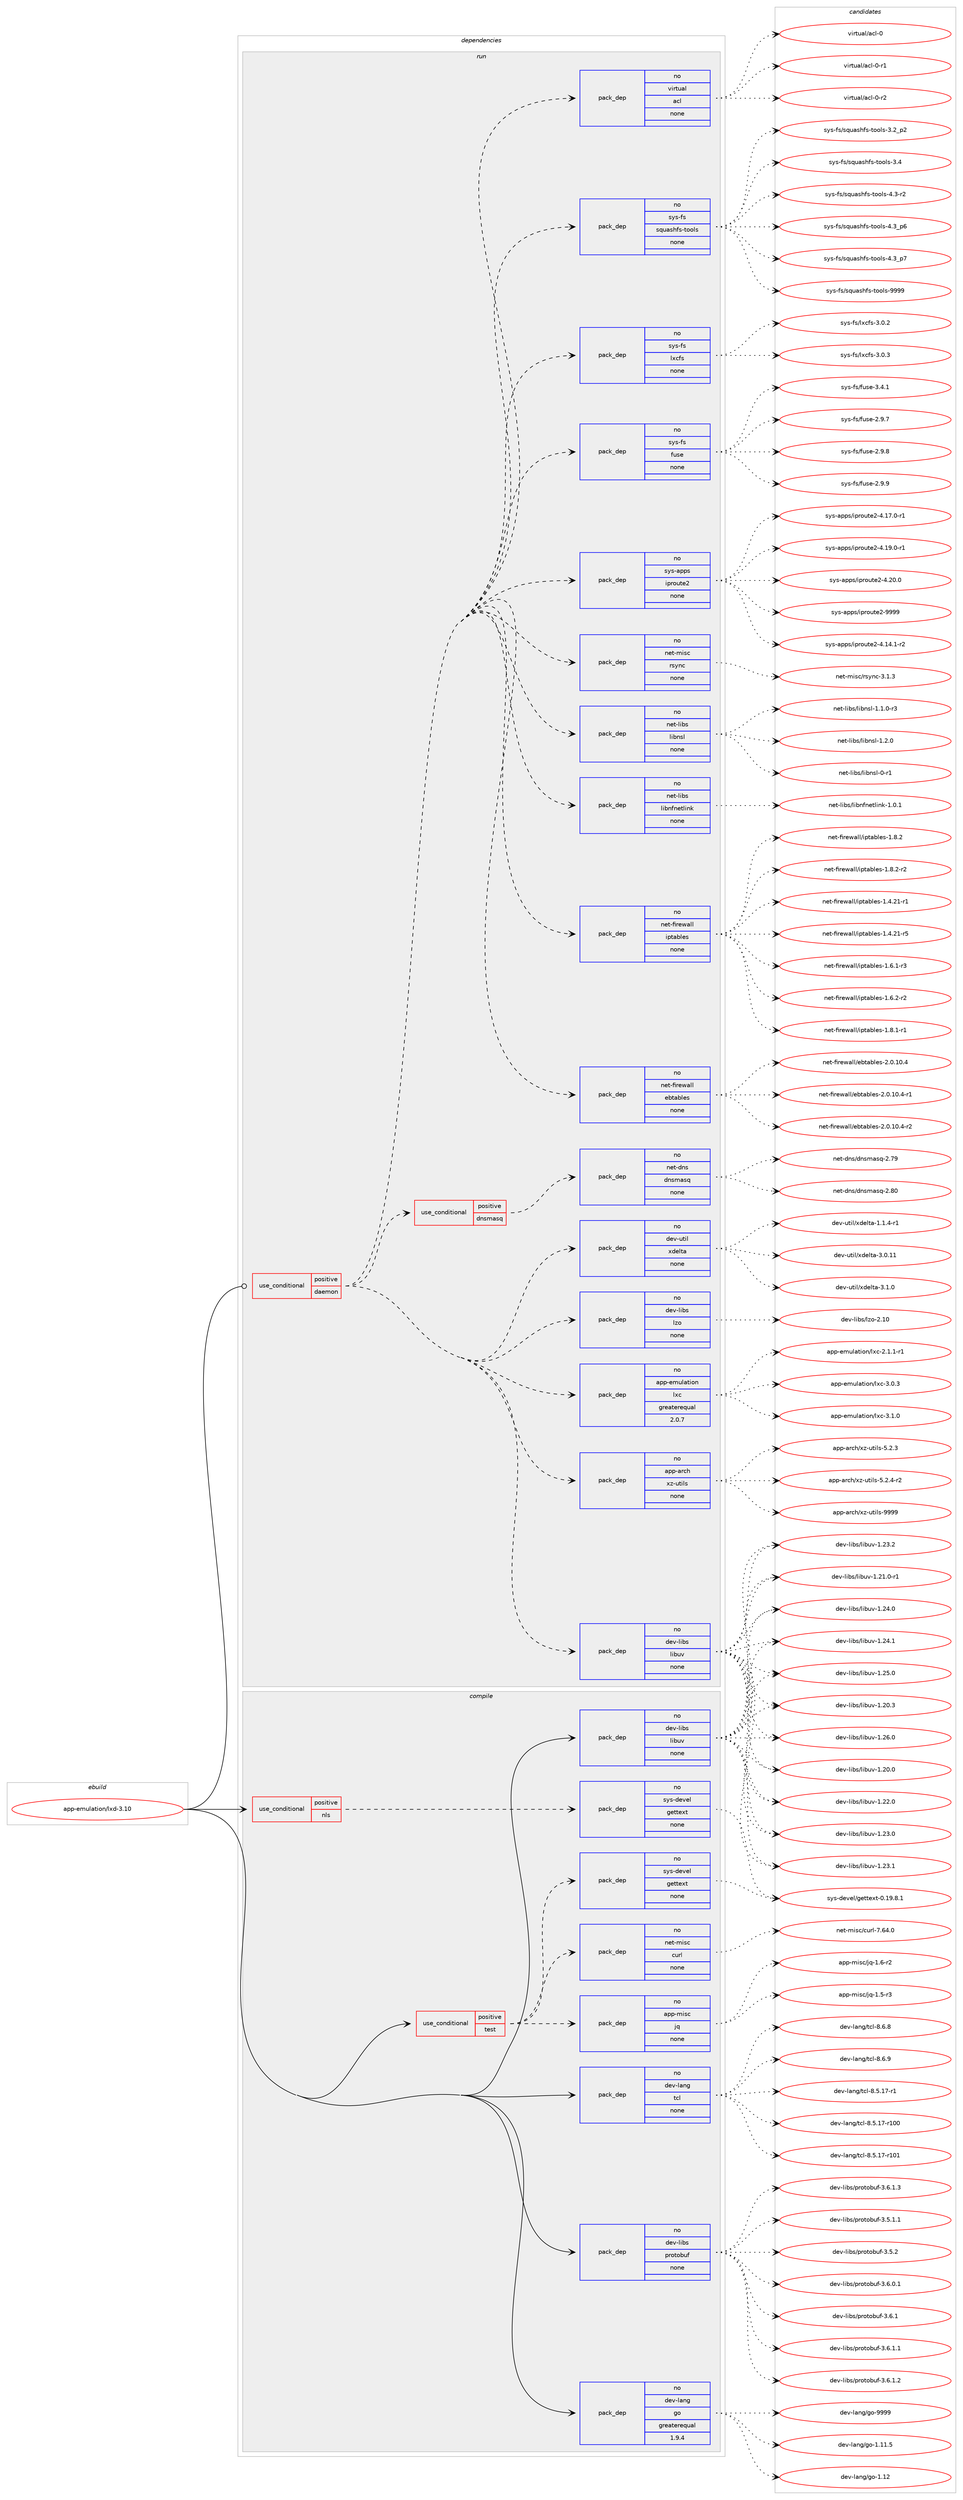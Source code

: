 digraph prolog {

# *************
# Graph options
# *************

newrank=true;
concentrate=true;
compound=true;
graph [rankdir=LR,fontname=Helvetica,fontsize=10,ranksep=1.5];#, ranksep=2.5, nodesep=0.2];
edge  [arrowhead=vee];
node  [fontname=Helvetica,fontsize=10];

# **********
# The ebuild
# **********

subgraph cluster_leftcol {
color=gray;
rank=same;
label=<<i>ebuild</i>>;
id [label="app-emulation/lxd-3.10", color=red, width=4, href="../app-emulation/lxd-3.10.svg"];
}

# ****************
# The dependencies
# ****************

subgraph cluster_midcol {
color=gray;
label=<<i>dependencies</i>>;
subgraph cluster_compile {
fillcolor="#eeeeee";
style=filled;
label=<<i>compile</i>>;
subgraph cond350255 {
dependency1287092 [label=<<TABLE BORDER="0" CELLBORDER="1" CELLSPACING="0" CELLPADDING="4"><TR><TD ROWSPAN="3" CELLPADDING="10">use_conditional</TD></TR><TR><TD>positive</TD></TR><TR><TD>nls</TD></TR></TABLE>>, shape=none, color=red];
subgraph pack916832 {
dependency1287093 [label=<<TABLE BORDER="0" CELLBORDER="1" CELLSPACING="0" CELLPADDING="4" WIDTH="220"><TR><TD ROWSPAN="6" CELLPADDING="30">pack_dep</TD></TR><TR><TD WIDTH="110">no</TD></TR><TR><TD>sys-devel</TD></TR><TR><TD>gettext</TD></TR><TR><TD>none</TD></TR><TR><TD></TD></TR></TABLE>>, shape=none, color=blue];
}
dependency1287092:e -> dependency1287093:w [weight=20,style="dashed",arrowhead="vee"];
}
id:e -> dependency1287092:w [weight=20,style="solid",arrowhead="vee"];
subgraph cond350256 {
dependency1287094 [label=<<TABLE BORDER="0" CELLBORDER="1" CELLSPACING="0" CELLPADDING="4"><TR><TD ROWSPAN="3" CELLPADDING="10">use_conditional</TD></TR><TR><TD>positive</TD></TR><TR><TD>test</TD></TR></TABLE>>, shape=none, color=red];
subgraph pack916833 {
dependency1287095 [label=<<TABLE BORDER="0" CELLBORDER="1" CELLSPACING="0" CELLPADDING="4" WIDTH="220"><TR><TD ROWSPAN="6" CELLPADDING="30">pack_dep</TD></TR><TR><TD WIDTH="110">no</TD></TR><TR><TD>app-misc</TD></TR><TR><TD>jq</TD></TR><TR><TD>none</TD></TR><TR><TD></TD></TR></TABLE>>, shape=none, color=blue];
}
dependency1287094:e -> dependency1287095:w [weight=20,style="dashed",arrowhead="vee"];
subgraph pack916834 {
dependency1287096 [label=<<TABLE BORDER="0" CELLBORDER="1" CELLSPACING="0" CELLPADDING="4" WIDTH="220"><TR><TD ROWSPAN="6" CELLPADDING="30">pack_dep</TD></TR><TR><TD WIDTH="110">no</TD></TR><TR><TD>net-misc</TD></TR><TR><TD>curl</TD></TR><TR><TD>none</TD></TR><TR><TD></TD></TR></TABLE>>, shape=none, color=blue];
}
dependency1287094:e -> dependency1287096:w [weight=20,style="dashed",arrowhead="vee"];
subgraph pack916835 {
dependency1287097 [label=<<TABLE BORDER="0" CELLBORDER="1" CELLSPACING="0" CELLPADDING="4" WIDTH="220"><TR><TD ROWSPAN="6" CELLPADDING="30">pack_dep</TD></TR><TR><TD WIDTH="110">no</TD></TR><TR><TD>sys-devel</TD></TR><TR><TD>gettext</TD></TR><TR><TD>none</TD></TR><TR><TD></TD></TR></TABLE>>, shape=none, color=blue];
}
dependency1287094:e -> dependency1287097:w [weight=20,style="dashed",arrowhead="vee"];
}
id:e -> dependency1287094:w [weight=20,style="solid",arrowhead="vee"];
subgraph pack916836 {
dependency1287098 [label=<<TABLE BORDER="0" CELLBORDER="1" CELLSPACING="0" CELLPADDING="4" WIDTH="220"><TR><TD ROWSPAN="6" CELLPADDING="30">pack_dep</TD></TR><TR><TD WIDTH="110">no</TD></TR><TR><TD>dev-lang</TD></TR><TR><TD>go</TD></TR><TR><TD>greaterequal</TD></TR><TR><TD>1.9.4</TD></TR></TABLE>>, shape=none, color=blue];
}
id:e -> dependency1287098:w [weight=20,style="solid",arrowhead="vee"];
subgraph pack916837 {
dependency1287099 [label=<<TABLE BORDER="0" CELLBORDER="1" CELLSPACING="0" CELLPADDING="4" WIDTH="220"><TR><TD ROWSPAN="6" CELLPADDING="30">pack_dep</TD></TR><TR><TD WIDTH="110">no</TD></TR><TR><TD>dev-lang</TD></TR><TR><TD>tcl</TD></TR><TR><TD>none</TD></TR><TR><TD></TD></TR></TABLE>>, shape=none, color=blue];
}
id:e -> dependency1287099:w [weight=20,style="solid",arrowhead="vee"];
subgraph pack916838 {
dependency1287100 [label=<<TABLE BORDER="0" CELLBORDER="1" CELLSPACING="0" CELLPADDING="4" WIDTH="220"><TR><TD ROWSPAN="6" CELLPADDING="30">pack_dep</TD></TR><TR><TD WIDTH="110">no</TD></TR><TR><TD>dev-libs</TD></TR><TR><TD>libuv</TD></TR><TR><TD>none</TD></TR><TR><TD></TD></TR></TABLE>>, shape=none, color=blue];
}
id:e -> dependency1287100:w [weight=20,style="solid",arrowhead="vee"];
subgraph pack916839 {
dependency1287101 [label=<<TABLE BORDER="0" CELLBORDER="1" CELLSPACING="0" CELLPADDING="4" WIDTH="220"><TR><TD ROWSPAN="6" CELLPADDING="30">pack_dep</TD></TR><TR><TD WIDTH="110">no</TD></TR><TR><TD>dev-libs</TD></TR><TR><TD>protobuf</TD></TR><TR><TD>none</TD></TR><TR><TD></TD></TR></TABLE>>, shape=none, color=blue];
}
id:e -> dependency1287101:w [weight=20,style="solid",arrowhead="vee"];
}
subgraph cluster_compileandrun {
fillcolor="#eeeeee";
style=filled;
label=<<i>compile and run</i>>;
}
subgraph cluster_run {
fillcolor="#eeeeee";
style=filled;
label=<<i>run</i>>;
subgraph cond350257 {
dependency1287102 [label=<<TABLE BORDER="0" CELLBORDER="1" CELLSPACING="0" CELLPADDING="4"><TR><TD ROWSPAN="3" CELLPADDING="10">use_conditional</TD></TR><TR><TD>positive</TD></TR><TR><TD>daemon</TD></TR></TABLE>>, shape=none, color=red];
subgraph pack916840 {
dependency1287103 [label=<<TABLE BORDER="0" CELLBORDER="1" CELLSPACING="0" CELLPADDING="4" WIDTH="220"><TR><TD ROWSPAN="6" CELLPADDING="30">pack_dep</TD></TR><TR><TD WIDTH="110">no</TD></TR><TR><TD>app-arch</TD></TR><TR><TD>xz-utils</TD></TR><TR><TD>none</TD></TR><TR><TD></TD></TR></TABLE>>, shape=none, color=blue];
}
dependency1287102:e -> dependency1287103:w [weight=20,style="dashed",arrowhead="vee"];
subgraph pack916841 {
dependency1287104 [label=<<TABLE BORDER="0" CELLBORDER="1" CELLSPACING="0" CELLPADDING="4" WIDTH="220"><TR><TD ROWSPAN="6" CELLPADDING="30">pack_dep</TD></TR><TR><TD WIDTH="110">no</TD></TR><TR><TD>app-emulation</TD></TR><TR><TD>lxc</TD></TR><TR><TD>greaterequal</TD></TR><TR><TD>2.0.7</TD></TR></TABLE>>, shape=none, color=blue];
}
dependency1287102:e -> dependency1287104:w [weight=20,style="dashed",arrowhead="vee"];
subgraph pack916842 {
dependency1287105 [label=<<TABLE BORDER="0" CELLBORDER="1" CELLSPACING="0" CELLPADDING="4" WIDTH="220"><TR><TD ROWSPAN="6" CELLPADDING="30">pack_dep</TD></TR><TR><TD WIDTH="110">no</TD></TR><TR><TD>dev-libs</TD></TR><TR><TD>libuv</TD></TR><TR><TD>none</TD></TR><TR><TD></TD></TR></TABLE>>, shape=none, color=blue];
}
dependency1287102:e -> dependency1287105:w [weight=20,style="dashed",arrowhead="vee"];
subgraph pack916843 {
dependency1287106 [label=<<TABLE BORDER="0" CELLBORDER="1" CELLSPACING="0" CELLPADDING="4" WIDTH="220"><TR><TD ROWSPAN="6" CELLPADDING="30">pack_dep</TD></TR><TR><TD WIDTH="110">no</TD></TR><TR><TD>dev-libs</TD></TR><TR><TD>lzo</TD></TR><TR><TD>none</TD></TR><TR><TD></TD></TR></TABLE>>, shape=none, color=blue];
}
dependency1287102:e -> dependency1287106:w [weight=20,style="dashed",arrowhead="vee"];
subgraph pack916844 {
dependency1287107 [label=<<TABLE BORDER="0" CELLBORDER="1" CELLSPACING="0" CELLPADDING="4" WIDTH="220"><TR><TD ROWSPAN="6" CELLPADDING="30">pack_dep</TD></TR><TR><TD WIDTH="110">no</TD></TR><TR><TD>dev-util</TD></TR><TR><TD>xdelta</TD></TR><TR><TD>none</TD></TR><TR><TD></TD></TR></TABLE>>, shape=none, color=blue];
}
dependency1287102:e -> dependency1287107:w [weight=20,style="dashed",arrowhead="vee"];
subgraph cond350258 {
dependency1287108 [label=<<TABLE BORDER="0" CELLBORDER="1" CELLSPACING="0" CELLPADDING="4"><TR><TD ROWSPAN="3" CELLPADDING="10">use_conditional</TD></TR><TR><TD>positive</TD></TR><TR><TD>dnsmasq</TD></TR></TABLE>>, shape=none, color=red];
subgraph pack916845 {
dependency1287109 [label=<<TABLE BORDER="0" CELLBORDER="1" CELLSPACING="0" CELLPADDING="4" WIDTH="220"><TR><TD ROWSPAN="6" CELLPADDING="30">pack_dep</TD></TR><TR><TD WIDTH="110">no</TD></TR><TR><TD>net-dns</TD></TR><TR><TD>dnsmasq</TD></TR><TR><TD>none</TD></TR><TR><TD></TD></TR></TABLE>>, shape=none, color=blue];
}
dependency1287108:e -> dependency1287109:w [weight=20,style="dashed",arrowhead="vee"];
}
dependency1287102:e -> dependency1287108:w [weight=20,style="dashed",arrowhead="vee"];
subgraph pack916846 {
dependency1287110 [label=<<TABLE BORDER="0" CELLBORDER="1" CELLSPACING="0" CELLPADDING="4" WIDTH="220"><TR><TD ROWSPAN="6" CELLPADDING="30">pack_dep</TD></TR><TR><TD WIDTH="110">no</TD></TR><TR><TD>net-firewall</TD></TR><TR><TD>ebtables</TD></TR><TR><TD>none</TD></TR><TR><TD></TD></TR></TABLE>>, shape=none, color=blue];
}
dependency1287102:e -> dependency1287110:w [weight=20,style="dashed",arrowhead="vee"];
subgraph pack916847 {
dependency1287111 [label=<<TABLE BORDER="0" CELLBORDER="1" CELLSPACING="0" CELLPADDING="4" WIDTH="220"><TR><TD ROWSPAN="6" CELLPADDING="30">pack_dep</TD></TR><TR><TD WIDTH="110">no</TD></TR><TR><TD>net-firewall</TD></TR><TR><TD>iptables</TD></TR><TR><TD>none</TD></TR><TR><TD></TD></TR></TABLE>>, shape=none, color=blue];
}
dependency1287102:e -> dependency1287111:w [weight=20,style="dashed",arrowhead="vee"];
subgraph pack916848 {
dependency1287112 [label=<<TABLE BORDER="0" CELLBORDER="1" CELLSPACING="0" CELLPADDING="4" WIDTH="220"><TR><TD ROWSPAN="6" CELLPADDING="30">pack_dep</TD></TR><TR><TD WIDTH="110">no</TD></TR><TR><TD>net-libs</TD></TR><TR><TD>libnfnetlink</TD></TR><TR><TD>none</TD></TR><TR><TD></TD></TR></TABLE>>, shape=none, color=blue];
}
dependency1287102:e -> dependency1287112:w [weight=20,style="dashed",arrowhead="vee"];
subgraph pack916849 {
dependency1287113 [label=<<TABLE BORDER="0" CELLBORDER="1" CELLSPACING="0" CELLPADDING="4" WIDTH="220"><TR><TD ROWSPAN="6" CELLPADDING="30">pack_dep</TD></TR><TR><TD WIDTH="110">no</TD></TR><TR><TD>net-libs</TD></TR><TR><TD>libnsl</TD></TR><TR><TD>none</TD></TR><TR><TD></TD></TR></TABLE>>, shape=none, color=blue];
}
dependency1287102:e -> dependency1287113:w [weight=20,style="dashed",arrowhead="vee"];
subgraph pack916850 {
dependency1287114 [label=<<TABLE BORDER="0" CELLBORDER="1" CELLSPACING="0" CELLPADDING="4" WIDTH="220"><TR><TD ROWSPAN="6" CELLPADDING="30">pack_dep</TD></TR><TR><TD WIDTH="110">no</TD></TR><TR><TD>net-misc</TD></TR><TR><TD>rsync</TD></TR><TR><TD>none</TD></TR><TR><TD></TD></TR></TABLE>>, shape=none, color=blue];
}
dependency1287102:e -> dependency1287114:w [weight=20,style="dashed",arrowhead="vee"];
subgraph pack916851 {
dependency1287115 [label=<<TABLE BORDER="0" CELLBORDER="1" CELLSPACING="0" CELLPADDING="4" WIDTH="220"><TR><TD ROWSPAN="6" CELLPADDING="30">pack_dep</TD></TR><TR><TD WIDTH="110">no</TD></TR><TR><TD>sys-apps</TD></TR><TR><TD>iproute2</TD></TR><TR><TD>none</TD></TR><TR><TD></TD></TR></TABLE>>, shape=none, color=blue];
}
dependency1287102:e -> dependency1287115:w [weight=20,style="dashed",arrowhead="vee"];
subgraph pack916852 {
dependency1287116 [label=<<TABLE BORDER="0" CELLBORDER="1" CELLSPACING="0" CELLPADDING="4" WIDTH="220"><TR><TD ROWSPAN="6" CELLPADDING="30">pack_dep</TD></TR><TR><TD WIDTH="110">no</TD></TR><TR><TD>sys-fs</TD></TR><TR><TD>fuse</TD></TR><TR><TD>none</TD></TR><TR><TD></TD></TR></TABLE>>, shape=none, color=blue];
}
dependency1287102:e -> dependency1287116:w [weight=20,style="dashed",arrowhead="vee"];
subgraph pack916853 {
dependency1287117 [label=<<TABLE BORDER="0" CELLBORDER="1" CELLSPACING="0" CELLPADDING="4" WIDTH="220"><TR><TD ROWSPAN="6" CELLPADDING="30">pack_dep</TD></TR><TR><TD WIDTH="110">no</TD></TR><TR><TD>sys-fs</TD></TR><TR><TD>lxcfs</TD></TR><TR><TD>none</TD></TR><TR><TD></TD></TR></TABLE>>, shape=none, color=blue];
}
dependency1287102:e -> dependency1287117:w [weight=20,style="dashed",arrowhead="vee"];
subgraph pack916854 {
dependency1287118 [label=<<TABLE BORDER="0" CELLBORDER="1" CELLSPACING="0" CELLPADDING="4" WIDTH="220"><TR><TD ROWSPAN="6" CELLPADDING="30">pack_dep</TD></TR><TR><TD WIDTH="110">no</TD></TR><TR><TD>sys-fs</TD></TR><TR><TD>squashfs-tools</TD></TR><TR><TD>none</TD></TR><TR><TD></TD></TR></TABLE>>, shape=none, color=blue];
}
dependency1287102:e -> dependency1287118:w [weight=20,style="dashed",arrowhead="vee"];
subgraph pack916855 {
dependency1287119 [label=<<TABLE BORDER="0" CELLBORDER="1" CELLSPACING="0" CELLPADDING="4" WIDTH="220"><TR><TD ROWSPAN="6" CELLPADDING="30">pack_dep</TD></TR><TR><TD WIDTH="110">no</TD></TR><TR><TD>virtual</TD></TR><TR><TD>acl</TD></TR><TR><TD>none</TD></TR><TR><TD></TD></TR></TABLE>>, shape=none, color=blue];
}
dependency1287102:e -> dependency1287119:w [weight=20,style="dashed",arrowhead="vee"];
}
id:e -> dependency1287102:w [weight=20,style="solid",arrowhead="odot"];
}
}

# **************
# The candidates
# **************

subgraph cluster_choices {
rank=same;
color=gray;
label=<<i>candidates</i>>;

subgraph choice916832 {
color=black;
nodesep=1;
choice1151211154510010111810110847103101116116101120116454846495746564649 [label="sys-devel/gettext-0.19.8.1", color=red, width=4,href="../sys-devel/gettext-0.19.8.1.svg"];
dependency1287093:e -> choice1151211154510010111810110847103101116116101120116454846495746564649:w [style=dotted,weight="100"];
}
subgraph choice916833 {
color=black;
nodesep=1;
choice97112112451091051159947106113454946534511451 [label="app-misc/jq-1.5-r3", color=red, width=4,href="../app-misc/jq-1.5-r3.svg"];
choice97112112451091051159947106113454946544511450 [label="app-misc/jq-1.6-r2", color=red, width=4,href="../app-misc/jq-1.6-r2.svg"];
dependency1287095:e -> choice97112112451091051159947106113454946534511451:w [style=dotted,weight="100"];
dependency1287095:e -> choice97112112451091051159947106113454946544511450:w [style=dotted,weight="100"];
}
subgraph choice916834 {
color=black;
nodesep=1;
choice1101011164510910511599479911711410845554654524648 [label="net-misc/curl-7.64.0", color=red, width=4,href="../net-misc/curl-7.64.0.svg"];
dependency1287096:e -> choice1101011164510910511599479911711410845554654524648:w [style=dotted,weight="100"];
}
subgraph choice916835 {
color=black;
nodesep=1;
choice1151211154510010111810110847103101116116101120116454846495746564649 [label="sys-devel/gettext-0.19.8.1", color=red, width=4,href="../sys-devel/gettext-0.19.8.1.svg"];
dependency1287097:e -> choice1151211154510010111810110847103101116116101120116454846495746564649:w [style=dotted,weight="100"];
}
subgraph choice916836 {
color=black;
nodesep=1;
choice10010111845108971101034710311145494649494653 [label="dev-lang/go-1.11.5", color=red, width=4,href="../dev-lang/go-1.11.5.svg"];
choice1001011184510897110103471031114549464950 [label="dev-lang/go-1.12", color=red, width=4,href="../dev-lang/go-1.12.svg"];
choice1001011184510897110103471031114557575757 [label="dev-lang/go-9999", color=red, width=4,href="../dev-lang/go-9999.svg"];
dependency1287098:e -> choice10010111845108971101034710311145494649494653:w [style=dotted,weight="100"];
dependency1287098:e -> choice1001011184510897110103471031114549464950:w [style=dotted,weight="100"];
dependency1287098:e -> choice1001011184510897110103471031114557575757:w [style=dotted,weight="100"];
}
subgraph choice916837 {
color=black;
nodesep=1;
choice10010111845108971101034711699108455646534649554511449 [label="dev-lang/tcl-8.5.17-r1", color=red, width=4,href="../dev-lang/tcl-8.5.17-r1.svg"];
choice100101118451089711010347116991084556465346495545114494848 [label="dev-lang/tcl-8.5.17-r100", color=red, width=4,href="../dev-lang/tcl-8.5.17-r100.svg"];
choice100101118451089711010347116991084556465346495545114494849 [label="dev-lang/tcl-8.5.17-r101", color=red, width=4,href="../dev-lang/tcl-8.5.17-r101.svg"];
choice10010111845108971101034711699108455646544656 [label="dev-lang/tcl-8.6.8", color=red, width=4,href="../dev-lang/tcl-8.6.8.svg"];
choice10010111845108971101034711699108455646544657 [label="dev-lang/tcl-8.6.9", color=red, width=4,href="../dev-lang/tcl-8.6.9.svg"];
dependency1287099:e -> choice10010111845108971101034711699108455646534649554511449:w [style=dotted,weight="100"];
dependency1287099:e -> choice100101118451089711010347116991084556465346495545114494848:w [style=dotted,weight="100"];
dependency1287099:e -> choice100101118451089711010347116991084556465346495545114494849:w [style=dotted,weight="100"];
dependency1287099:e -> choice10010111845108971101034711699108455646544656:w [style=dotted,weight="100"];
dependency1287099:e -> choice10010111845108971101034711699108455646544657:w [style=dotted,weight="100"];
}
subgraph choice916838 {
color=black;
nodesep=1;
choice1001011184510810598115471081059811711845494650484648 [label="dev-libs/libuv-1.20.0", color=red, width=4,href="../dev-libs/libuv-1.20.0.svg"];
choice1001011184510810598115471081059811711845494650484651 [label="dev-libs/libuv-1.20.3", color=red, width=4,href="../dev-libs/libuv-1.20.3.svg"];
choice10010111845108105981154710810598117118454946504946484511449 [label="dev-libs/libuv-1.21.0-r1", color=red, width=4,href="../dev-libs/libuv-1.21.0-r1.svg"];
choice1001011184510810598115471081059811711845494650504648 [label="dev-libs/libuv-1.22.0", color=red, width=4,href="../dev-libs/libuv-1.22.0.svg"];
choice1001011184510810598115471081059811711845494650514648 [label="dev-libs/libuv-1.23.0", color=red, width=4,href="../dev-libs/libuv-1.23.0.svg"];
choice1001011184510810598115471081059811711845494650514649 [label="dev-libs/libuv-1.23.1", color=red, width=4,href="../dev-libs/libuv-1.23.1.svg"];
choice1001011184510810598115471081059811711845494650514650 [label="dev-libs/libuv-1.23.2", color=red, width=4,href="../dev-libs/libuv-1.23.2.svg"];
choice1001011184510810598115471081059811711845494650524648 [label="dev-libs/libuv-1.24.0", color=red, width=4,href="../dev-libs/libuv-1.24.0.svg"];
choice1001011184510810598115471081059811711845494650524649 [label="dev-libs/libuv-1.24.1", color=red, width=4,href="../dev-libs/libuv-1.24.1.svg"];
choice1001011184510810598115471081059811711845494650534648 [label="dev-libs/libuv-1.25.0", color=red, width=4,href="../dev-libs/libuv-1.25.0.svg"];
choice1001011184510810598115471081059811711845494650544648 [label="dev-libs/libuv-1.26.0", color=red, width=4,href="../dev-libs/libuv-1.26.0.svg"];
dependency1287100:e -> choice1001011184510810598115471081059811711845494650484648:w [style=dotted,weight="100"];
dependency1287100:e -> choice1001011184510810598115471081059811711845494650484651:w [style=dotted,weight="100"];
dependency1287100:e -> choice10010111845108105981154710810598117118454946504946484511449:w [style=dotted,weight="100"];
dependency1287100:e -> choice1001011184510810598115471081059811711845494650504648:w [style=dotted,weight="100"];
dependency1287100:e -> choice1001011184510810598115471081059811711845494650514648:w [style=dotted,weight="100"];
dependency1287100:e -> choice1001011184510810598115471081059811711845494650514649:w [style=dotted,weight="100"];
dependency1287100:e -> choice1001011184510810598115471081059811711845494650514650:w [style=dotted,weight="100"];
dependency1287100:e -> choice1001011184510810598115471081059811711845494650524648:w [style=dotted,weight="100"];
dependency1287100:e -> choice1001011184510810598115471081059811711845494650524649:w [style=dotted,weight="100"];
dependency1287100:e -> choice1001011184510810598115471081059811711845494650534648:w [style=dotted,weight="100"];
dependency1287100:e -> choice1001011184510810598115471081059811711845494650544648:w [style=dotted,weight="100"];
}
subgraph choice916839 {
color=black;
nodesep=1;
choice100101118451081059811547112114111116111981171024551465346494649 [label="dev-libs/protobuf-3.5.1.1", color=red, width=4,href="../dev-libs/protobuf-3.5.1.1.svg"];
choice10010111845108105981154711211411111611198117102455146534650 [label="dev-libs/protobuf-3.5.2", color=red, width=4,href="../dev-libs/protobuf-3.5.2.svg"];
choice100101118451081059811547112114111116111981171024551465446484649 [label="dev-libs/protobuf-3.6.0.1", color=red, width=4,href="../dev-libs/protobuf-3.6.0.1.svg"];
choice10010111845108105981154711211411111611198117102455146544649 [label="dev-libs/protobuf-3.6.1", color=red, width=4,href="../dev-libs/protobuf-3.6.1.svg"];
choice100101118451081059811547112114111116111981171024551465446494649 [label="dev-libs/protobuf-3.6.1.1", color=red, width=4,href="../dev-libs/protobuf-3.6.1.1.svg"];
choice100101118451081059811547112114111116111981171024551465446494650 [label="dev-libs/protobuf-3.6.1.2", color=red, width=4,href="../dev-libs/protobuf-3.6.1.2.svg"];
choice100101118451081059811547112114111116111981171024551465446494651 [label="dev-libs/protobuf-3.6.1.3", color=red, width=4,href="../dev-libs/protobuf-3.6.1.3.svg"];
dependency1287101:e -> choice100101118451081059811547112114111116111981171024551465346494649:w [style=dotted,weight="100"];
dependency1287101:e -> choice10010111845108105981154711211411111611198117102455146534650:w [style=dotted,weight="100"];
dependency1287101:e -> choice100101118451081059811547112114111116111981171024551465446484649:w [style=dotted,weight="100"];
dependency1287101:e -> choice10010111845108105981154711211411111611198117102455146544649:w [style=dotted,weight="100"];
dependency1287101:e -> choice100101118451081059811547112114111116111981171024551465446494649:w [style=dotted,weight="100"];
dependency1287101:e -> choice100101118451081059811547112114111116111981171024551465446494650:w [style=dotted,weight="100"];
dependency1287101:e -> choice100101118451081059811547112114111116111981171024551465446494651:w [style=dotted,weight="100"];
}
subgraph choice916840 {
color=black;
nodesep=1;
choice971121124597114991044712012245117116105108115455346504651 [label="app-arch/xz-utils-5.2.3", color=red, width=4,href="../app-arch/xz-utils-5.2.3.svg"];
choice9711211245971149910447120122451171161051081154553465046524511450 [label="app-arch/xz-utils-5.2.4-r2", color=red, width=4,href="../app-arch/xz-utils-5.2.4-r2.svg"];
choice9711211245971149910447120122451171161051081154557575757 [label="app-arch/xz-utils-9999", color=red, width=4,href="../app-arch/xz-utils-9999.svg"];
dependency1287103:e -> choice971121124597114991044712012245117116105108115455346504651:w [style=dotted,weight="100"];
dependency1287103:e -> choice9711211245971149910447120122451171161051081154553465046524511450:w [style=dotted,weight="100"];
dependency1287103:e -> choice9711211245971149910447120122451171161051081154557575757:w [style=dotted,weight="100"];
}
subgraph choice916841 {
color=black;
nodesep=1;
choice97112112451011091171089711610511111047108120994550464946494511449 [label="app-emulation/lxc-2.1.1-r1", color=red, width=4,href="../app-emulation/lxc-2.1.1-r1.svg"];
choice9711211245101109117108971161051111104710812099455146484651 [label="app-emulation/lxc-3.0.3", color=red, width=4,href="../app-emulation/lxc-3.0.3.svg"];
choice9711211245101109117108971161051111104710812099455146494648 [label="app-emulation/lxc-3.1.0", color=red, width=4,href="../app-emulation/lxc-3.1.0.svg"];
dependency1287104:e -> choice97112112451011091171089711610511111047108120994550464946494511449:w [style=dotted,weight="100"];
dependency1287104:e -> choice9711211245101109117108971161051111104710812099455146484651:w [style=dotted,weight="100"];
dependency1287104:e -> choice9711211245101109117108971161051111104710812099455146494648:w [style=dotted,weight="100"];
}
subgraph choice916842 {
color=black;
nodesep=1;
choice1001011184510810598115471081059811711845494650484648 [label="dev-libs/libuv-1.20.0", color=red, width=4,href="../dev-libs/libuv-1.20.0.svg"];
choice1001011184510810598115471081059811711845494650484651 [label="dev-libs/libuv-1.20.3", color=red, width=4,href="../dev-libs/libuv-1.20.3.svg"];
choice10010111845108105981154710810598117118454946504946484511449 [label="dev-libs/libuv-1.21.0-r1", color=red, width=4,href="../dev-libs/libuv-1.21.0-r1.svg"];
choice1001011184510810598115471081059811711845494650504648 [label="dev-libs/libuv-1.22.0", color=red, width=4,href="../dev-libs/libuv-1.22.0.svg"];
choice1001011184510810598115471081059811711845494650514648 [label="dev-libs/libuv-1.23.0", color=red, width=4,href="../dev-libs/libuv-1.23.0.svg"];
choice1001011184510810598115471081059811711845494650514649 [label="dev-libs/libuv-1.23.1", color=red, width=4,href="../dev-libs/libuv-1.23.1.svg"];
choice1001011184510810598115471081059811711845494650514650 [label="dev-libs/libuv-1.23.2", color=red, width=4,href="../dev-libs/libuv-1.23.2.svg"];
choice1001011184510810598115471081059811711845494650524648 [label="dev-libs/libuv-1.24.0", color=red, width=4,href="../dev-libs/libuv-1.24.0.svg"];
choice1001011184510810598115471081059811711845494650524649 [label="dev-libs/libuv-1.24.1", color=red, width=4,href="../dev-libs/libuv-1.24.1.svg"];
choice1001011184510810598115471081059811711845494650534648 [label="dev-libs/libuv-1.25.0", color=red, width=4,href="../dev-libs/libuv-1.25.0.svg"];
choice1001011184510810598115471081059811711845494650544648 [label="dev-libs/libuv-1.26.0", color=red, width=4,href="../dev-libs/libuv-1.26.0.svg"];
dependency1287105:e -> choice1001011184510810598115471081059811711845494650484648:w [style=dotted,weight="100"];
dependency1287105:e -> choice1001011184510810598115471081059811711845494650484651:w [style=dotted,weight="100"];
dependency1287105:e -> choice10010111845108105981154710810598117118454946504946484511449:w [style=dotted,weight="100"];
dependency1287105:e -> choice1001011184510810598115471081059811711845494650504648:w [style=dotted,weight="100"];
dependency1287105:e -> choice1001011184510810598115471081059811711845494650514648:w [style=dotted,weight="100"];
dependency1287105:e -> choice1001011184510810598115471081059811711845494650514649:w [style=dotted,weight="100"];
dependency1287105:e -> choice1001011184510810598115471081059811711845494650514650:w [style=dotted,weight="100"];
dependency1287105:e -> choice1001011184510810598115471081059811711845494650524648:w [style=dotted,weight="100"];
dependency1287105:e -> choice1001011184510810598115471081059811711845494650524649:w [style=dotted,weight="100"];
dependency1287105:e -> choice1001011184510810598115471081059811711845494650534648:w [style=dotted,weight="100"];
dependency1287105:e -> choice1001011184510810598115471081059811711845494650544648:w [style=dotted,weight="100"];
}
subgraph choice916843 {
color=black;
nodesep=1;
choice1001011184510810598115471081221114550464948 [label="dev-libs/lzo-2.10", color=red, width=4,href="../dev-libs/lzo-2.10.svg"];
dependency1287106:e -> choice1001011184510810598115471081221114550464948:w [style=dotted,weight="100"];
}
subgraph choice916844 {
color=black;
nodesep=1;
choice1001011184511711610510847120100101108116974549464946524511449 [label="dev-util/xdelta-1.1.4-r1", color=red, width=4,href="../dev-util/xdelta-1.1.4-r1.svg"];
choice10010111845117116105108471201001011081169745514648464949 [label="dev-util/xdelta-3.0.11", color=red, width=4,href="../dev-util/xdelta-3.0.11.svg"];
choice100101118451171161051084712010010110811697455146494648 [label="dev-util/xdelta-3.1.0", color=red, width=4,href="../dev-util/xdelta-3.1.0.svg"];
dependency1287107:e -> choice1001011184511711610510847120100101108116974549464946524511449:w [style=dotted,weight="100"];
dependency1287107:e -> choice10010111845117116105108471201001011081169745514648464949:w [style=dotted,weight="100"];
dependency1287107:e -> choice100101118451171161051084712010010110811697455146494648:w [style=dotted,weight="100"];
}
subgraph choice916845 {
color=black;
nodesep=1;
choice1101011164510011011547100110115109971151134550465557 [label="net-dns/dnsmasq-2.79", color=red, width=4,href="../net-dns/dnsmasq-2.79.svg"];
choice1101011164510011011547100110115109971151134550465648 [label="net-dns/dnsmasq-2.80", color=red, width=4,href="../net-dns/dnsmasq-2.80.svg"];
dependency1287109:e -> choice1101011164510011011547100110115109971151134550465557:w [style=dotted,weight="100"];
dependency1287109:e -> choice1101011164510011011547100110115109971151134550465648:w [style=dotted,weight="100"];
}
subgraph choice916846 {
color=black;
nodesep=1;
choice110101116451021051141011199710810847101981169798108101115455046484649484652 [label="net-firewall/ebtables-2.0.10.4", color=red, width=4,href="../net-firewall/ebtables-2.0.10.4.svg"];
choice1101011164510210511410111997108108471019811697981081011154550464846494846524511449 [label="net-firewall/ebtables-2.0.10.4-r1", color=red, width=4,href="../net-firewall/ebtables-2.0.10.4-r1.svg"];
choice1101011164510210511410111997108108471019811697981081011154550464846494846524511450 [label="net-firewall/ebtables-2.0.10.4-r2", color=red, width=4,href="../net-firewall/ebtables-2.0.10.4-r2.svg"];
dependency1287110:e -> choice110101116451021051141011199710810847101981169798108101115455046484649484652:w [style=dotted,weight="100"];
dependency1287110:e -> choice1101011164510210511410111997108108471019811697981081011154550464846494846524511449:w [style=dotted,weight="100"];
dependency1287110:e -> choice1101011164510210511410111997108108471019811697981081011154550464846494846524511450:w [style=dotted,weight="100"];
}
subgraph choice916847 {
color=black;
nodesep=1;
choice1101011164510210511410111997108108471051121169798108101115454946524650494511449 [label="net-firewall/iptables-1.4.21-r1", color=red, width=4,href="../net-firewall/iptables-1.4.21-r1.svg"];
choice1101011164510210511410111997108108471051121169798108101115454946524650494511453 [label="net-firewall/iptables-1.4.21-r5", color=red, width=4,href="../net-firewall/iptables-1.4.21-r5.svg"];
choice11010111645102105114101119971081084710511211697981081011154549465446494511451 [label="net-firewall/iptables-1.6.1-r3", color=red, width=4,href="../net-firewall/iptables-1.6.1-r3.svg"];
choice11010111645102105114101119971081084710511211697981081011154549465446504511450 [label="net-firewall/iptables-1.6.2-r2", color=red, width=4,href="../net-firewall/iptables-1.6.2-r2.svg"];
choice11010111645102105114101119971081084710511211697981081011154549465646494511449 [label="net-firewall/iptables-1.8.1-r1", color=red, width=4,href="../net-firewall/iptables-1.8.1-r1.svg"];
choice1101011164510210511410111997108108471051121169798108101115454946564650 [label="net-firewall/iptables-1.8.2", color=red, width=4,href="../net-firewall/iptables-1.8.2.svg"];
choice11010111645102105114101119971081084710511211697981081011154549465646504511450 [label="net-firewall/iptables-1.8.2-r2", color=red, width=4,href="../net-firewall/iptables-1.8.2-r2.svg"];
dependency1287111:e -> choice1101011164510210511410111997108108471051121169798108101115454946524650494511449:w [style=dotted,weight="100"];
dependency1287111:e -> choice1101011164510210511410111997108108471051121169798108101115454946524650494511453:w [style=dotted,weight="100"];
dependency1287111:e -> choice11010111645102105114101119971081084710511211697981081011154549465446494511451:w [style=dotted,weight="100"];
dependency1287111:e -> choice11010111645102105114101119971081084710511211697981081011154549465446504511450:w [style=dotted,weight="100"];
dependency1287111:e -> choice11010111645102105114101119971081084710511211697981081011154549465646494511449:w [style=dotted,weight="100"];
dependency1287111:e -> choice1101011164510210511410111997108108471051121169798108101115454946564650:w [style=dotted,weight="100"];
dependency1287111:e -> choice11010111645102105114101119971081084710511211697981081011154549465646504511450:w [style=dotted,weight="100"];
}
subgraph choice916848 {
color=black;
nodesep=1;
choice11010111645108105981154710810598110102110101116108105110107454946484649 [label="net-libs/libnfnetlink-1.0.1", color=red, width=4,href="../net-libs/libnfnetlink-1.0.1.svg"];
dependency1287112:e -> choice11010111645108105981154710810598110102110101116108105110107454946484649:w [style=dotted,weight="100"];
}
subgraph choice916849 {
color=black;
nodesep=1;
choice1101011164510810598115471081059811011510845484511449 [label="net-libs/libnsl-0-r1", color=red, width=4,href="../net-libs/libnsl-0-r1.svg"];
choice110101116451081059811547108105981101151084549464946484511451 [label="net-libs/libnsl-1.1.0-r3", color=red, width=4,href="../net-libs/libnsl-1.1.0-r3.svg"];
choice11010111645108105981154710810598110115108454946504648 [label="net-libs/libnsl-1.2.0", color=red, width=4,href="../net-libs/libnsl-1.2.0.svg"];
dependency1287113:e -> choice1101011164510810598115471081059811011510845484511449:w [style=dotted,weight="100"];
dependency1287113:e -> choice110101116451081059811547108105981101151084549464946484511451:w [style=dotted,weight="100"];
dependency1287113:e -> choice11010111645108105981154710810598110115108454946504648:w [style=dotted,weight="100"];
}
subgraph choice916850 {
color=black;
nodesep=1;
choice11010111645109105115994711411512111099455146494651 [label="net-misc/rsync-3.1.3", color=red, width=4,href="../net-misc/rsync-3.1.3.svg"];
dependency1287114:e -> choice11010111645109105115994711411512111099455146494651:w [style=dotted,weight="100"];
}
subgraph choice916851 {
color=black;
nodesep=1;
choice11512111545971121121154710511211411111711610150455246495246494511450 [label="sys-apps/iproute2-4.14.1-r2", color=red, width=4,href="../sys-apps/iproute2-4.14.1-r2.svg"];
choice11512111545971121121154710511211411111711610150455246495546484511449 [label="sys-apps/iproute2-4.17.0-r1", color=red, width=4,href="../sys-apps/iproute2-4.17.0-r1.svg"];
choice11512111545971121121154710511211411111711610150455246495746484511449 [label="sys-apps/iproute2-4.19.0-r1", color=red, width=4,href="../sys-apps/iproute2-4.19.0-r1.svg"];
choice1151211154597112112115471051121141111171161015045524650484648 [label="sys-apps/iproute2-4.20.0", color=red, width=4,href="../sys-apps/iproute2-4.20.0.svg"];
choice115121115459711211211547105112114111117116101504557575757 [label="sys-apps/iproute2-9999", color=red, width=4,href="../sys-apps/iproute2-9999.svg"];
dependency1287115:e -> choice11512111545971121121154710511211411111711610150455246495246494511450:w [style=dotted,weight="100"];
dependency1287115:e -> choice11512111545971121121154710511211411111711610150455246495546484511449:w [style=dotted,weight="100"];
dependency1287115:e -> choice11512111545971121121154710511211411111711610150455246495746484511449:w [style=dotted,weight="100"];
dependency1287115:e -> choice1151211154597112112115471051121141111171161015045524650484648:w [style=dotted,weight="100"];
dependency1287115:e -> choice115121115459711211211547105112114111117116101504557575757:w [style=dotted,weight="100"];
}
subgraph choice916852 {
color=black;
nodesep=1;
choice1151211154510211547102117115101455046574655 [label="sys-fs/fuse-2.9.7", color=red, width=4,href="../sys-fs/fuse-2.9.7.svg"];
choice1151211154510211547102117115101455046574656 [label="sys-fs/fuse-2.9.8", color=red, width=4,href="../sys-fs/fuse-2.9.8.svg"];
choice1151211154510211547102117115101455046574657 [label="sys-fs/fuse-2.9.9", color=red, width=4,href="../sys-fs/fuse-2.9.9.svg"];
choice1151211154510211547102117115101455146524649 [label="sys-fs/fuse-3.4.1", color=red, width=4,href="../sys-fs/fuse-3.4.1.svg"];
dependency1287116:e -> choice1151211154510211547102117115101455046574655:w [style=dotted,weight="100"];
dependency1287116:e -> choice1151211154510211547102117115101455046574656:w [style=dotted,weight="100"];
dependency1287116:e -> choice1151211154510211547102117115101455046574657:w [style=dotted,weight="100"];
dependency1287116:e -> choice1151211154510211547102117115101455146524649:w [style=dotted,weight="100"];
}
subgraph choice916853 {
color=black;
nodesep=1;
choice115121115451021154710812099102115455146484650 [label="sys-fs/lxcfs-3.0.2", color=red, width=4,href="../sys-fs/lxcfs-3.0.2.svg"];
choice115121115451021154710812099102115455146484651 [label="sys-fs/lxcfs-3.0.3", color=red, width=4,href="../sys-fs/lxcfs-3.0.3.svg"];
dependency1287117:e -> choice115121115451021154710812099102115455146484650:w [style=dotted,weight="100"];
dependency1287117:e -> choice115121115451021154710812099102115455146484651:w [style=dotted,weight="100"];
}
subgraph choice916854 {
color=black;
nodesep=1;
choice11512111545102115471151131179711510410211545116111111108115455146509511250 [label="sys-fs/squashfs-tools-3.2_p2", color=red, width=4,href="../sys-fs/squashfs-tools-3.2_p2.svg"];
choice1151211154510211547115113117971151041021154511611111110811545514652 [label="sys-fs/squashfs-tools-3.4", color=red, width=4,href="../sys-fs/squashfs-tools-3.4.svg"];
choice11512111545102115471151131179711510410211545116111111108115455246514511450 [label="sys-fs/squashfs-tools-4.3-r2", color=red, width=4,href="../sys-fs/squashfs-tools-4.3-r2.svg"];
choice11512111545102115471151131179711510410211545116111111108115455246519511254 [label="sys-fs/squashfs-tools-4.3_p6", color=red, width=4,href="../sys-fs/squashfs-tools-4.3_p6.svg"];
choice11512111545102115471151131179711510410211545116111111108115455246519511255 [label="sys-fs/squashfs-tools-4.3_p7", color=red, width=4,href="../sys-fs/squashfs-tools-4.3_p7.svg"];
choice115121115451021154711511311797115104102115451161111111081154557575757 [label="sys-fs/squashfs-tools-9999", color=red, width=4,href="../sys-fs/squashfs-tools-9999.svg"];
dependency1287118:e -> choice11512111545102115471151131179711510410211545116111111108115455146509511250:w [style=dotted,weight="100"];
dependency1287118:e -> choice1151211154510211547115113117971151041021154511611111110811545514652:w [style=dotted,weight="100"];
dependency1287118:e -> choice11512111545102115471151131179711510410211545116111111108115455246514511450:w [style=dotted,weight="100"];
dependency1287118:e -> choice11512111545102115471151131179711510410211545116111111108115455246519511254:w [style=dotted,weight="100"];
dependency1287118:e -> choice11512111545102115471151131179711510410211545116111111108115455246519511255:w [style=dotted,weight="100"];
dependency1287118:e -> choice115121115451021154711511311797115104102115451161111111081154557575757:w [style=dotted,weight="100"];
}
subgraph choice916855 {
color=black;
nodesep=1;
choice118105114116117971084797991084548 [label="virtual/acl-0", color=red, width=4,href="../virtual/acl-0.svg"];
choice1181051141161179710847979910845484511449 [label="virtual/acl-0-r1", color=red, width=4,href="../virtual/acl-0-r1.svg"];
choice1181051141161179710847979910845484511450 [label="virtual/acl-0-r2", color=red, width=4,href="../virtual/acl-0-r2.svg"];
dependency1287119:e -> choice118105114116117971084797991084548:w [style=dotted,weight="100"];
dependency1287119:e -> choice1181051141161179710847979910845484511449:w [style=dotted,weight="100"];
dependency1287119:e -> choice1181051141161179710847979910845484511450:w [style=dotted,weight="100"];
}
}

}
